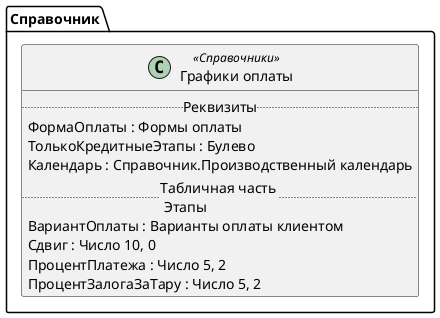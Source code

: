 ﻿@startuml ГрафикиОплаты
'!include templates.wsd
'..\include templates.wsd
class Справочник.ГрафикиОплаты as "Графики оплаты" <<Справочники>>
{
..Реквизиты..
ФормаОплаты : Формы оплаты
ТолькоКредитныеЭтапы : Булево
Календарь : Справочник.Производственный календарь
..Табличная часть \n Этапы..
ВариантОплаты : Варианты оплаты клиентом
Сдвиг : Число 10, 0
ПроцентПлатежа : Число 5, 2
ПроцентЗалогаЗаТару : Число 5, 2
}
@enduml
